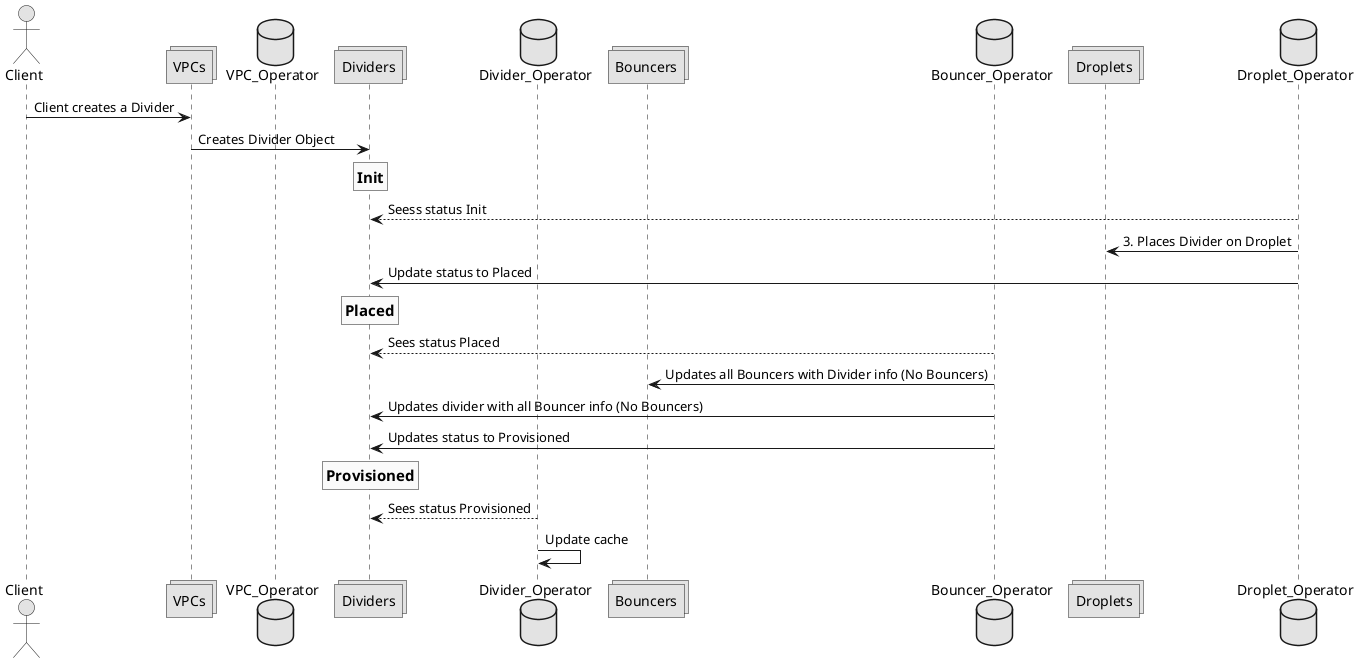 @startuml

skinparam monochrome true

actor Client
collections VPCs
database VPC_Operator
collections Dividers
database Divider_Operator
collections Bouncers
database Bouncer_Operator
collections Droplets
database Droplet_Operator

Client -> VPCs : Client creates a Divider
VPCs -> Dividers: Creates Divider Object
rnote over Dividers: == Init
Droplet_Operator --> Dividers: Seess status Init
Droplet_Operator -> Droplets: 3. Places Divider on Droplet
Droplet_Operator -> Dividers: Update status to Placed
rnote over Dividers: == Placed
Bouncer_Operator --> Dividers: Sees status Placed
Bouncer_Operator -> Bouncers: Updates all Bouncers with Divider info (No Bouncers)
Bouncer_Operator -> Dividers: Updates divider with all Bouncer info (No Bouncers)
Bouncer_Operator -> Dividers: Updates status to Provisioned
rnote over Dividers: == Provisioned
Divider_Operator --> Dividers: Sees status Provisioned
Divider_Operator -> Divider_Operator: Update cache

@enduml
